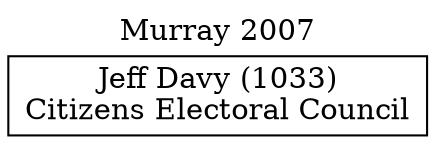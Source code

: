 // House preference flow
digraph "Jeff Davy (1033)_Murray_2007" {
	graph [label="Murray 2007" labelloc=t mclimit=10]
	node [shape=box]
	"Jeff Davy (1033)" [label="Jeff Davy (1033)
Citizens Electoral Council"]
}

